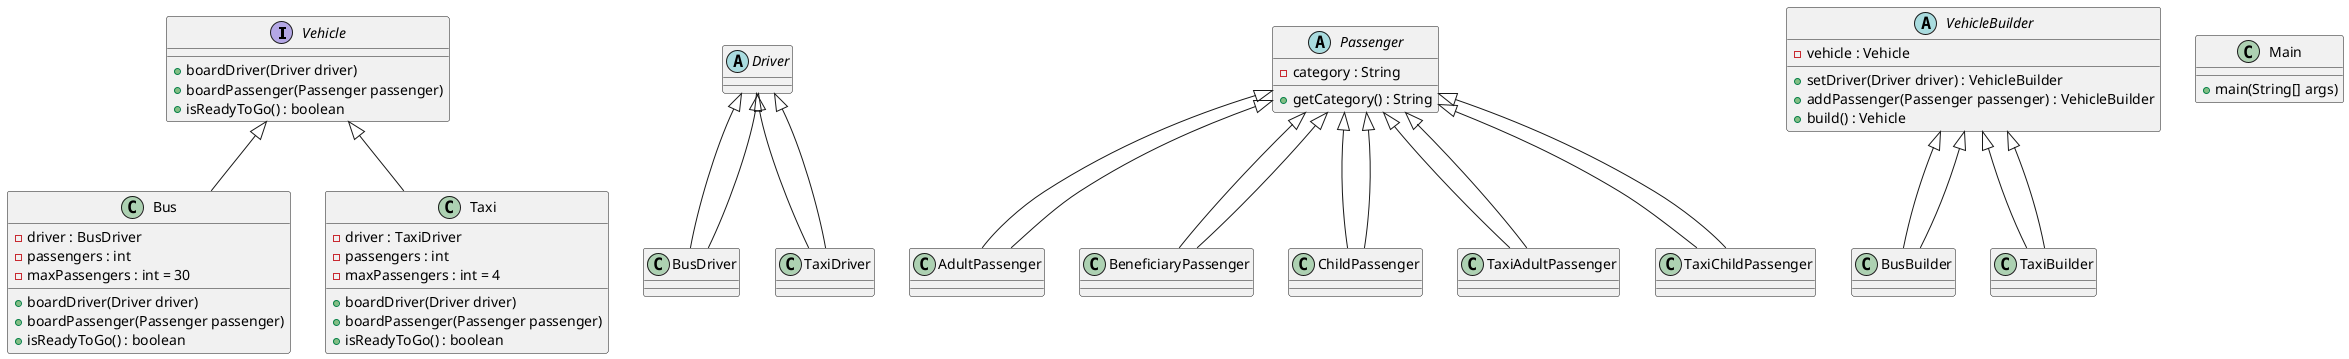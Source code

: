 @startuml
interface Vehicle {
    +boardDriver(Driver driver)
    +boardPassenger(Passenger passenger)
    +isReadyToGo() : boolean
}

abstract class Driver
class BusDriver extends Driver
class TaxiDriver extends Driver

abstract class Passenger {
    -category : String
    +getCategory() : String
}

class AdultPassenger extends Passenger
class BeneficiaryPassenger extends Passenger
class ChildPassenger extends Passenger
class TaxiAdultPassenger extends Passenger
class TaxiChildPassenger extends Passenger

class Bus {
    -driver : BusDriver
    -passengers : int
    -maxPassengers : int = 30
    +boardDriver(Driver driver)
    +boardPassenger(Passenger passenger)
    +isReadyToGo() : boolean
}

class Taxi {
    -driver : TaxiDriver
    -passengers : int
    -maxPassengers : int = 4
    +boardDriver(Driver driver)
    +boardPassenger(Passenger passenger)
    +isReadyToGo() : boolean
}

abstract class VehicleBuilder {
    -vehicle : Vehicle
    +setDriver(Driver driver) : VehicleBuilder
    +addPassenger(Passenger passenger) : VehicleBuilder
    +build() : Vehicle
}

class BusBuilder extends VehicleBuilder
class TaxiBuilder extends VehicleBuilder

class Main {
    +main(String[] args)
}

Vehicle <|-- Bus
Vehicle <|-- Taxi
Driver <|-- BusDriver
Driver <|-- TaxiDriver
Passenger <|-- AdultPassenger
Passenger <|-- BeneficiaryPassenger
Passenger <|-- ChildPassenger
Passenger <|-- TaxiAdultPassenger
Passenger <|-- TaxiChildPassenger
VehicleBuilder <|-- BusBuilder
VehicleBuilder <|-- TaxiBuilder
@enduml
